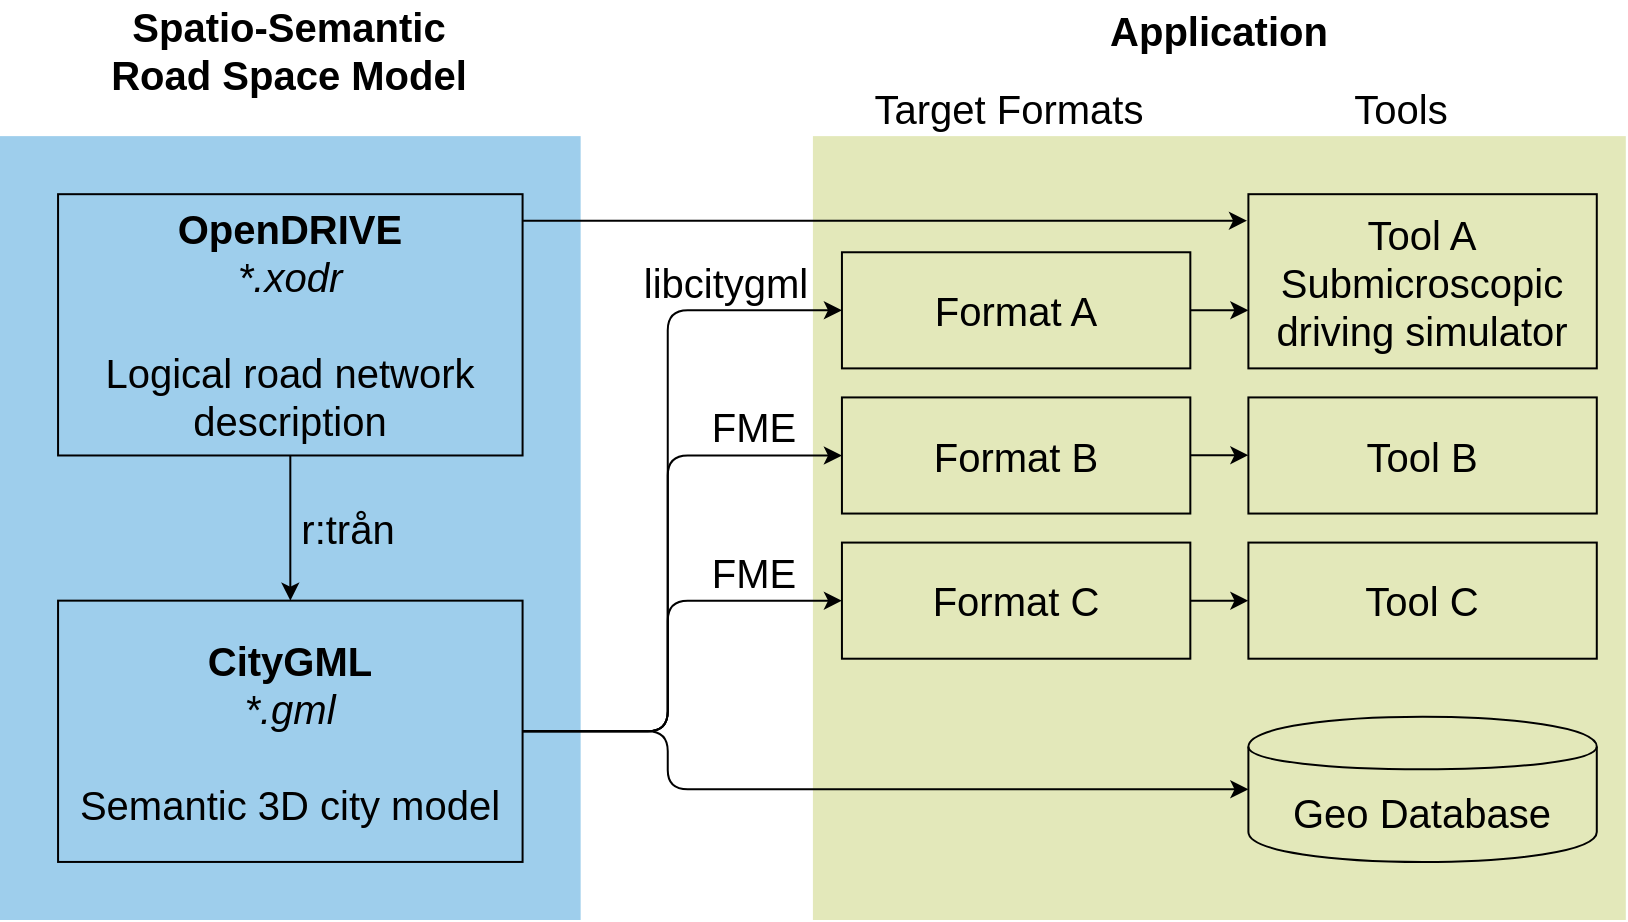 <mxfile version="12.6.5" type="device"><diagram id="Ifw-htko5Ongbvld9nNl" name="Page-1"><mxGraphModel dx="2426" dy="1379" grid="1" gridSize="10" guides="1" tooltips="1" connect="1" arrows="1" fold="1" page="1" pageScale="1" pageWidth="1169" pageHeight="827" math="0" shadow="0"><root><mxCell id="0"/><mxCell id="1" parent="0"/><mxCell id="mVgWyYyxRCBZlFWrU1LT-1" value="" style="group" vertex="1" connectable="0" parent="1"><mxGeometry x="30" y="30" width="812.91" height="450" as="geometry"/></mxCell><mxCell id="PZHqwVwLPsBAi7B8mPd6-1" value="" style="rounded=0;whiteSpace=wrap;html=1;fillColor=#9eceec;strokeColor=none;" parent="mVgWyYyxRCBZlFWrU1LT-1" vertex="1"><mxGeometry y="58.065" width="290.325" height="391.935" as="geometry"/></mxCell><mxCell id="PZHqwVwLPsBAi7B8mPd6-2" value="&lt;font style=&quot;font-size: 20px&quot;&gt;&lt;b&gt;OpenDRIVE&lt;/b&gt;&lt;br&gt;&lt;i&gt;*.xodr&lt;br&gt;&lt;/i&gt;&lt;br&gt;Logical road network description&lt;/font&gt;" style="rounded=0;whiteSpace=wrap;html=1;fillColor=none;" parent="mVgWyYyxRCBZlFWrU1LT-1" vertex="1"><mxGeometry x="29.032" y="87.097" width="232.26" height="130.645" as="geometry"/></mxCell><mxCell id="PZHqwVwLPsBAi7B8mPd6-3" value="&lt;font style=&quot;font-size: 20px&quot;&gt;&lt;b&gt;CityGML&lt;br&gt;&lt;/b&gt;&lt;i&gt;*.gml&lt;br&gt;&lt;/i&gt;&lt;br&gt;Semantic 3D city model&lt;/font&gt;" style="rounded=0;whiteSpace=wrap;html=1;fillColor=none;" parent="mVgWyYyxRCBZlFWrU1LT-1" vertex="1"><mxGeometry x="29.032" y="290.323" width="232.26" height="130.645" as="geometry"/></mxCell><mxCell id="PZHqwVwLPsBAi7B8mPd6-4" value="" style="endArrow=classic;html=1;exitX=0.5;exitY=1;exitDx=0;exitDy=0;entryX=0.5;entryY=0;entryDx=0;entryDy=0;" parent="mVgWyYyxRCBZlFWrU1LT-1" source="PZHqwVwLPsBAi7B8mPd6-2" target="PZHqwVwLPsBAi7B8mPd6-3" edge="1"><mxGeometry width="50" height="50" relative="1" as="geometry"><mxPoint y="551.613" as="sourcePoint"/><mxPoint x="72.581" y="479.032" as="targetPoint"/></mxGeometry></mxCell><mxCell id="PZHqwVwLPsBAi7B8mPd6-5" value="&lt;font style=&quot;font-size: 20px&quot;&gt;r:trån&lt;/font&gt;" style="text;html=1;strokeColor=none;fillColor=none;align=center;verticalAlign=middle;whiteSpace=wrap;rounded=0;" parent="mVgWyYyxRCBZlFWrU1LT-1" vertex="1"><mxGeometry x="145.162" y="239.516" width="58.065" height="29.032" as="geometry"/></mxCell><mxCell id="PZHqwVwLPsBAi7B8mPd6-6" value="&lt;b&gt;&lt;font style=&quot;font-size: 20px&quot;&gt;Spatio-Semantic Road Space Model&lt;/font&gt;&lt;/b&gt;" style="text;html=1;strokeColor=none;fillColor=none;align=center;verticalAlign=middle;whiteSpace=wrap;rounded=0;" parent="mVgWyYyxRCBZlFWrU1LT-1" vertex="1"><mxGeometry x="54.436" width="181.453" height="29.032" as="geometry"/></mxCell><mxCell id="PZHqwVwLPsBAi7B8mPd6-7" value="" style="rounded=0;whiteSpace=wrap;html=1;fillColor=#e3e8ba;strokeColor=none;" parent="mVgWyYyxRCBZlFWrU1LT-1" vertex="1"><mxGeometry x="406.455" y="58.065" width="406.455" height="391.935" as="geometry"/></mxCell><mxCell id="PZHqwVwLPsBAi7B8mPd6-9" value="&lt;font style=&quot;font-size: 20px&quot;&gt;Tool A&lt;br&gt;Submicroscopic driving simulator&lt;/font&gt;" style="rounded=0;whiteSpace=wrap;html=1;fillColor=none;" parent="mVgWyYyxRCBZlFWrU1LT-1" vertex="1"><mxGeometry x="624.199" y="87.097" width="174.195" height="87.097" as="geometry"/></mxCell><mxCell id="PZHqwVwLPsBAi7B8mPd6-10" value="&lt;font style=&quot;font-size: 20px&quot;&gt;Target Formats&lt;/font&gt;" style="text;html=1;strokeColor=none;fillColor=none;align=center;verticalAlign=middle;whiteSpace=wrap;rounded=0;" parent="mVgWyYyxRCBZlFWrU1LT-1" vertex="1"><mxGeometry x="413.713" y="29.032" width="181.453" height="29.032" as="geometry"/></mxCell><mxCell id="PZHqwVwLPsBAi7B8mPd6-11" value="&lt;font style=&quot;font-size: 20px&quot;&gt;Tools&lt;/font&gt;" style="text;html=1;strokeColor=none;fillColor=none;align=center;verticalAlign=middle;whiteSpace=wrap;rounded=0;" parent="mVgWyYyxRCBZlFWrU1LT-1" vertex="1"><mxGeometry x="609.683" y="29.032" width="181.453" height="29.032" as="geometry"/></mxCell><mxCell id="PZHqwVwLPsBAi7B8mPd6-12" value="&lt;font style=&quot;font-size: 20px&quot;&gt;Tool B&lt;/font&gt;" style="rounded=0;whiteSpace=wrap;html=1;fillColor=none;" parent="mVgWyYyxRCBZlFWrU1LT-1" vertex="1"><mxGeometry x="624.199" y="188.71" width="174.195" height="58.065" as="geometry"/></mxCell><mxCell id="PZHqwVwLPsBAi7B8mPd6-13" value="" style="endArrow=classic;html=1;entryX=-0.004;entryY=0.152;entryDx=0;entryDy=0;entryPerimeter=0;exitX=1.001;exitY=0.102;exitDx=0;exitDy=0;exitPerimeter=0;" parent="mVgWyYyxRCBZlFWrU1LT-1" source="PZHqwVwLPsBAi7B8mPd6-2" target="PZHqwVwLPsBAi7B8mPd6-9" edge="1"><mxGeometry width="50" height="50" relative="1" as="geometry"><mxPoint x="264.196" y="100.161" as="sourcePoint"/><mxPoint x="333.874" y="87.097" as="targetPoint"/></mxGeometry></mxCell><mxCell id="PZHqwVwLPsBAi7B8mPd6-14" value="&lt;font style=&quot;font-size: 20px&quot;&gt;Tool C&lt;/font&gt;" style="rounded=0;whiteSpace=wrap;html=1;fillColor=none;" parent="mVgWyYyxRCBZlFWrU1LT-1" vertex="1"><mxGeometry x="624.199" y="261.29" width="174.195" height="58.065" as="geometry"/></mxCell><mxCell id="PZHqwVwLPsBAi7B8mPd6-15" value="&lt;font style=&quot;font-size: 20px&quot;&gt;Format B&lt;/font&gt;" style="rounded=0;whiteSpace=wrap;html=1;fillColor=none;" parent="mVgWyYyxRCBZlFWrU1LT-1" vertex="1"><mxGeometry x="420.971" y="188.71" width="174.195" height="58.065" as="geometry"/></mxCell><mxCell id="PZHqwVwLPsBAi7B8mPd6-16" value="&lt;font style=&quot;font-size: 20px&quot;&gt;Format C&lt;/font&gt;" style="rounded=0;whiteSpace=wrap;html=1;fillColor=none;" parent="mVgWyYyxRCBZlFWrU1LT-1" vertex="1"><mxGeometry x="420.971" y="261.29" width="174.195" height="58.065" as="geometry"/></mxCell><mxCell id="PZHqwVwLPsBAi7B8mPd6-18" value="&lt;font style=&quot;font-size: 20px&quot;&gt;Format A&lt;/font&gt;" style="rounded=0;whiteSpace=wrap;html=1;fillColor=none;" parent="mVgWyYyxRCBZlFWrU1LT-1" vertex="1"><mxGeometry x="420.971" y="116.129" width="174.195" height="58.065" as="geometry"/></mxCell><mxCell id="PZHqwVwLPsBAi7B8mPd6-20" value="" style="edgeStyle=elbowEdgeStyle;elbow=horizontal;endArrow=classic;html=1;entryX=0;entryY=0.5;entryDx=0;entryDy=0;exitX=1;exitY=0.5;exitDx=0;exitDy=0;" parent="mVgWyYyxRCBZlFWrU1LT-1" source="PZHqwVwLPsBAi7B8mPd6-3" target="PZHqwVwLPsBAi7B8mPd6-18" edge="1"><mxGeometry width="50" height="50" relative="1" as="geometry"><mxPoint x="261.293" y="362.903" as="sourcePoint"/><mxPoint x="333.874" y="290.323" as="targetPoint"/><Array as="points"><mxPoint x="333.874" y="246.774"/></Array></mxGeometry></mxCell><mxCell id="PZHqwVwLPsBAi7B8mPd6-21" value="" style="edgeStyle=elbowEdgeStyle;elbow=horizontal;endArrow=classic;html=1;entryX=0;entryY=0.5;entryDx=0;entryDy=0;exitX=1;exitY=0.5;exitDx=0;exitDy=0;" parent="mVgWyYyxRCBZlFWrU1LT-1" source="PZHqwVwLPsBAi7B8mPd6-3" target="PZHqwVwLPsBAi7B8mPd6-15" edge="1"><mxGeometry width="50" height="50" relative="1" as="geometry"><mxPoint x="261.293" y="365.806" as="sourcePoint"/><mxPoint x="435.488" y="159.677" as="targetPoint"/><Array as="points"><mxPoint x="333.874" y="290.323"/></Array></mxGeometry></mxCell><mxCell id="PZHqwVwLPsBAi7B8mPd6-22" value="" style="edgeStyle=elbowEdgeStyle;elbow=horizontal;endArrow=classic;html=1;entryX=0;entryY=0.5;entryDx=0;entryDy=0;exitX=1;exitY=0.5;exitDx=0;exitDy=0;" parent="mVgWyYyxRCBZlFWrU1LT-1" source="PZHqwVwLPsBAi7B8mPd6-3" target="PZHqwVwLPsBAi7B8mPd6-16" edge="1"><mxGeometry width="50" height="50" relative="1" as="geometry"><mxPoint x="275.809" y="370.161" as="sourcePoint"/><mxPoint x="435.488" y="232.258" as="targetPoint"/><Array as="points"><mxPoint x="333.874" y="333.871"/></Array></mxGeometry></mxCell><mxCell id="PZHqwVwLPsBAi7B8mPd6-23" value="&lt;font style=&quot;font-size: 20px&quot;&gt;Geo Database&lt;/font&gt;" style="shape=cylinder;whiteSpace=wrap;html=1;boundedLbl=1;backgroundOutline=1;fillColor=none;" parent="mVgWyYyxRCBZlFWrU1LT-1" vertex="1"><mxGeometry x="624.199" y="348.387" width="174.195" height="72.581" as="geometry"/></mxCell><mxCell id="PZHqwVwLPsBAi7B8mPd6-24" value="" style="edgeStyle=elbowEdgeStyle;elbow=horizontal;endArrow=classic;html=1;exitX=1;exitY=0.5;exitDx=0;exitDy=0;entryX=0;entryY=0.5;entryDx=0;entryDy=0;" parent="mVgWyYyxRCBZlFWrU1LT-1" source="PZHqwVwLPsBAi7B8mPd6-3" target="PZHqwVwLPsBAi7B8mPd6-23" edge="1"><mxGeometry width="50" height="50" relative="1" as="geometry"><mxPoint y="551.613" as="sourcePoint"/><mxPoint x="72.581" y="479.032" as="targetPoint"/><Array as="points"><mxPoint x="333.874" y="377.419"/></Array></mxGeometry></mxCell><mxCell id="PZHqwVwLPsBAi7B8mPd6-25" value="" style="endArrow=classic;html=1;exitX=1;exitY=0.5;exitDx=0;exitDy=0;" parent="mVgWyYyxRCBZlFWrU1LT-1" source="PZHqwVwLPsBAi7B8mPd6-18" edge="1"><mxGeometry width="50" height="50" relative="1" as="geometry"><mxPoint x="609.683" y="144.958" as="sourcePoint"/><mxPoint x="624.199" y="145.161" as="targetPoint"/></mxGeometry></mxCell><mxCell id="PZHqwVwLPsBAi7B8mPd6-29" value="" style="endArrow=classic;html=1;exitX=1;exitY=0.5;exitDx=0;exitDy=0;" parent="mVgWyYyxRCBZlFWrU1LT-1" edge="1"><mxGeometry width="50" height="50" relative="1" as="geometry"><mxPoint x="595.166" y="217.568" as="sourcePoint"/><mxPoint x="624.199" y="217.568" as="targetPoint"/></mxGeometry></mxCell><mxCell id="PZHqwVwLPsBAi7B8mPd6-30" value="" style="endArrow=classic;html=1;exitX=1;exitY=0.5;exitDx=0;exitDy=0;" parent="mVgWyYyxRCBZlFWrU1LT-1" edge="1"><mxGeometry width="50" height="50" relative="1" as="geometry"><mxPoint x="595.166" y="290.323" as="sourcePoint"/><mxPoint x="624.199" y="290.323" as="targetPoint"/></mxGeometry></mxCell><mxCell id="PZHqwVwLPsBAi7B8mPd6-31" value="&lt;font style=&quot;font-size: 20px&quot;&gt;libcitygml&lt;/font&gt;" style="text;html=1;strokeColor=none;fillColor=none;align=center;verticalAlign=middle;whiteSpace=wrap;rounded=0;" parent="mVgWyYyxRCBZlFWrU1LT-1" vertex="1"><mxGeometry x="333.874" y="116.129" width="58.065" height="29.032" as="geometry"/></mxCell><mxCell id="PZHqwVwLPsBAi7B8mPd6-32" value="&lt;font style=&quot;font-size: 20px&quot;&gt;FME&lt;/font&gt;" style="text;html=1;strokeColor=none;fillColor=none;align=center;verticalAlign=middle;whiteSpace=wrap;rounded=0;" parent="mVgWyYyxRCBZlFWrU1LT-1" vertex="1"><mxGeometry x="348.39" y="188.71" width="58.065" height="29.032" as="geometry"/></mxCell><mxCell id="PZHqwVwLPsBAi7B8mPd6-33" value="&lt;font style=&quot;font-size: 20px&quot;&gt;FME&lt;/font&gt;" style="text;html=1;strokeColor=none;fillColor=none;align=center;verticalAlign=middle;whiteSpace=wrap;rounded=0;" parent="mVgWyYyxRCBZlFWrU1LT-1" vertex="1"><mxGeometry x="348.39" y="261.29" width="58.065" height="29.032" as="geometry"/></mxCell><mxCell id="PZHqwVwLPsBAi7B8mPd6-8" value="&lt;b&gt;&lt;font style=&quot;font-size: 20px&quot;&gt;Application&lt;/font&gt;&lt;/b&gt;" style="text;html=1;strokeColor=none;fillColor=none;align=center;verticalAlign=middle;whiteSpace=wrap;rounded=0;" parent="1" vertex="1"><mxGeometry x="548.96" y="20" width="181.453" height="29.032" as="geometry"/></mxCell></root></mxGraphModel></diagram></mxfile>